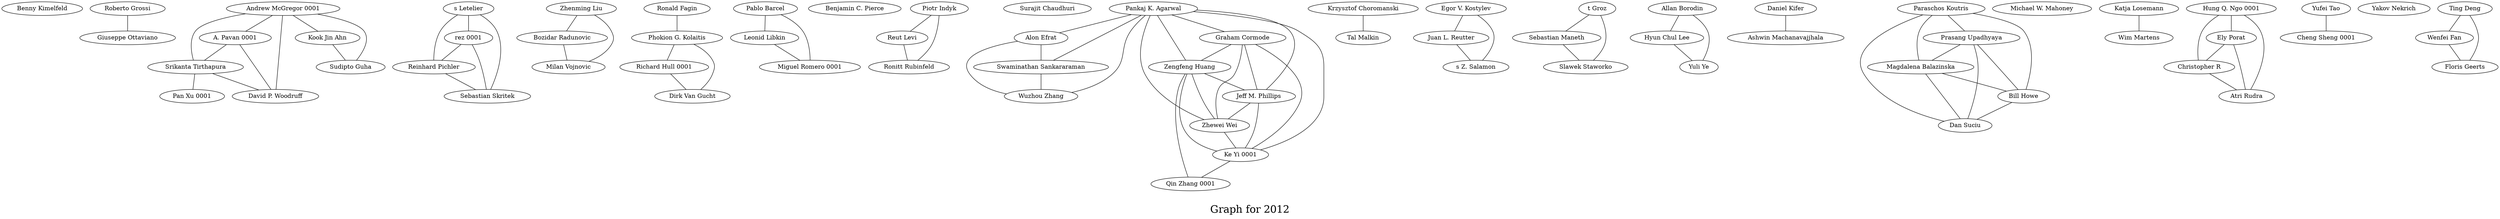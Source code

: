 /*****
Graph for 2012
*****/

graph G {
  graph [splines=true overlap=false]
  node  [shape=ellipse, width=0.3, height=0.3]
  0 [label="Benny Kimelfeld"];
  1 [label="Roberto Grossi"];
  2 [label="Giuseppe Ottaviano"];
  3 [label="Andrew McGregor 0001"];
  4 [label="A. Pavan 0001"];
  5 [label="Srikanta Tirthapura"];
  6 [label="David P. Woodruff"];
  7 [label="s Letelier"];
  8 [label="rez 0001"];
  9 [label="Reinhard Pichler"];
  10 [label="Sebastian Skritek"];
  11 [label="Zhenming Liu"];
  12 [label="Bozidar Radunovic"];
  13 [label="Milan Vojnovic"];
  14 [label="Ronald Fagin"];
  15 [label="Phokion G. Kolaitis"];
  16 [label="Pablo Barcel"];
  17 [label="Leonid Libkin"];
  18 [label="Miguel Romero 0001"];
  19 [label="Benjamin C. Pierce"];
  20 [label="Piotr Indyk"];
  21 [label="Reut Levi"];
  22 [label="Ronitt Rubinfeld"];
  23 [label="Richard Hull 0001"];
  24 [label="Dirk Van Gucht"];
  25 [label="Surajit Chaudhuri"];
  26 [label="Pankaj K. Agarwal"];
  27 [label="Alon Efrat"];
  28 [label="Swaminathan Sankararaman"];
  29 [label="Wuzhou Zhang"];
  30 [label="Krzysztof Choromanski"];
  31 [label="Tal Malkin"];
  32 [label="Egor V. Kostylev"];
  33 [label="Juan L. Reutter"];
  34 [label="s Z. Salamon"];
  35 [label="t Groz"];
  36 [label="Sebastian Maneth"];
  37 [label="Slawek Staworko"];
  38 [label="Allan Borodin"];
  39 [label="Hyun Chul Lee"];
  40 [label="Yuli Ye"];
  41 [label="Daniel Kifer"];
  42 [label="Ashwin Machanavajjhala"];
  43 [label="Graham Cormode"];
  44 [label="Zengfeng Huang"];
  45 [label="Jeff M. Phillips"];
  46 [label="Zhewei Wei"];
  47 [label="Ke Yi 0001"];
  48 [label="Paraschos Koutris"];
  49 [label="Prasang Upadhyaya"];
  50 [label="Magdalena Balazinska"];
  51 [label="Bill Howe"];
  52 [label="Dan Suciu"];
  53 [label="Qin Zhang 0001"];
  54 [label="Kook Jin Ahn"];
  55 [label="Sudipto Guha"];
  56 [label="Michael W. Mahoney"];
  57 [label="Katja Losemann"];
  58 [label="Wim Martens"];
  59 [label="Hung Q. Ngo 0001"];
  60 [label="Ely Porat"];
  61 [label="Christopher R"];
  62 [label="Atri Rudra"];
  63 [label="Yufei Tao"];
  64 [label="Cheng Sheng 0001"];
  65 [label="Yakov Nekrich"];
  66 [label="Pan Xu 0001"];
  67 [label="Ting Deng"];
  68 [label="Wenfei Fan"];
  69 [label="Floris Geerts"];
  1 -- 2;
  3 -- 4;
  3 -- 5;
  3 -- 6;
  3 -- 54;
  3 -- 55;
  4 -- 5;
  4 -- 6;
  5 -- 6;
  5 -- 66;
  7 -- 8;
  7 -- 9;
  7 -- 10;
  8 -- 9;
  8 -- 10;
  9 -- 10;
  11 -- 12;
  11 -- 13;
  12 -- 13;
  14 -- 15;
  15 -- 23;
  15 -- 24;
  16 -- 17;
  16 -- 18;
  17 -- 18;
  20 -- 21;
  20 -- 22;
  21 -- 22;
  23 -- 24;
  26 -- 27;
  26 -- 28;
  26 -- 29;
  26 -- 43;
  26 -- 44;
  26 -- 45;
  26 -- 46;
  26 -- 47;
  27 -- 28;
  27 -- 29;
  28 -- 29;
  30 -- 31;
  32 -- 33;
  32 -- 34;
  33 -- 34;
  35 -- 36;
  35 -- 37;
  36 -- 37;
  38 -- 39;
  38 -- 40;
  39 -- 40;
  41 -- 42;
  43 -- 44;
  43 -- 45;
  43 -- 46;
  43 -- 47;
  44 -- 45;
  44 -- 46;
  44 -- 47;
  44 -- 53;
  45 -- 46;
  45 -- 47;
  46 -- 47;
  47 -- 53;
  48 -- 49;
  48 -- 50;
  48 -- 51;
  48 -- 52;
  49 -- 50;
  49 -- 51;
  49 -- 52;
  50 -- 51;
  50 -- 52;
  51 -- 52;
  54 -- 55;
  57 -- 58;
  59 -- 60;
  59 -- 61;
  59 -- 62;
  60 -- 61;
  60 -- 62;
  61 -- 62;
  63 -- 64;
  67 -- 68;
  67 -- 69;
  68 -- 69;
  label = "\nGraph for 2012\n";  fontsize=24;
}
